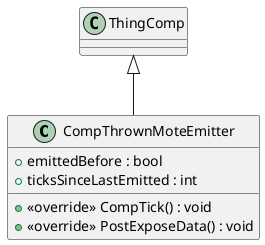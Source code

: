 @startuml
class CompThrownMoteEmitter {
    + emittedBefore : bool
    + ticksSinceLastEmitted : int
    + <<override>> CompTick() : void
    + <<override>> PostExposeData() : void
}
ThingComp <|-- CompThrownMoteEmitter
@enduml
